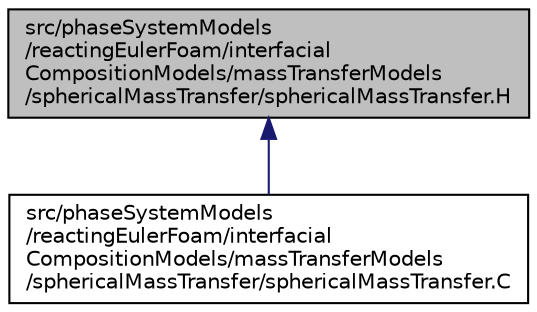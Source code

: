 digraph "src/phaseSystemModels/reactingEulerFoam/interfacialCompositionModels/massTransferModels/sphericalMassTransfer/sphericalMassTransfer.H"
{
  bgcolor="transparent";
  edge [fontname="Helvetica",fontsize="10",labelfontname="Helvetica",labelfontsize="10"];
  node [fontname="Helvetica",fontsize="10",shape=record];
  Node1 [label="src/phaseSystemModels\l/reactingEulerFoam/interfacial\lCompositionModels/massTransferModels\l/sphericalMassTransfer/sphericalMassTransfer.H",height=0.2,width=0.4,color="black", fillcolor="grey75", style="filled" fontcolor="black"];
  Node1 -> Node2 [dir="back",color="midnightblue",fontsize="10",style="solid",fontname="Helvetica"];
  Node2 [label="src/phaseSystemModels\l/reactingEulerFoam/interfacial\lCompositionModels/massTransferModels\l/sphericalMassTransfer/sphericalMassTransfer.C",height=0.2,width=0.4,color="black",URL="$sphericalMassTransfer_8C.html"];
}
